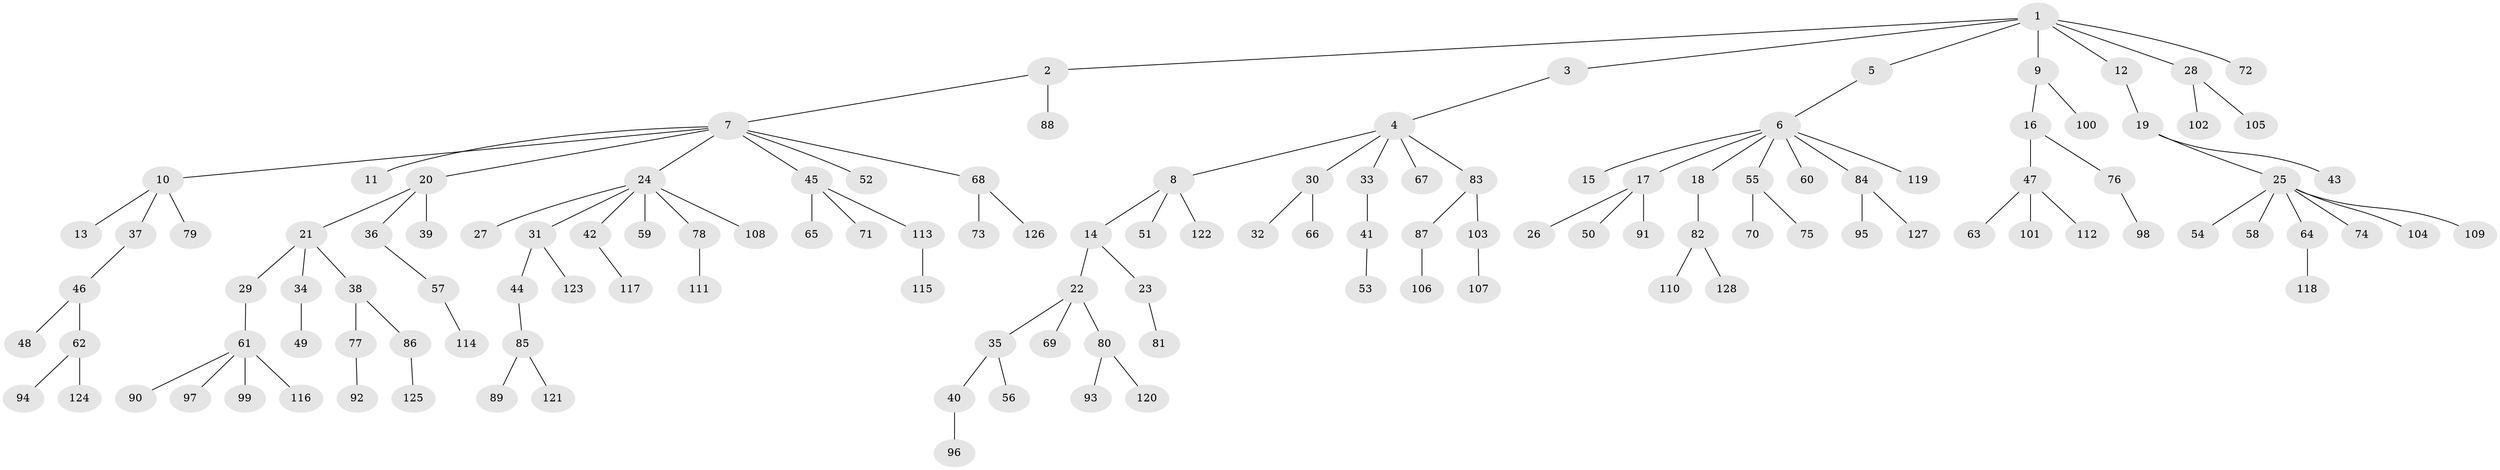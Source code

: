 // coarse degree distribution, {7: 0.03296703296703297, 2: 0.2087912087912088, 6: 0.03296703296703297, 10: 0.01098901098901099, 3: 0.12087912087912088, 4: 0.02197802197802198, 1: 0.5714285714285714}
// Generated by graph-tools (version 1.1) at 2025/52/02/27/25 19:52:12]
// undirected, 128 vertices, 127 edges
graph export_dot {
graph [start="1"]
  node [color=gray90,style=filled];
  1;
  2;
  3;
  4;
  5;
  6;
  7;
  8;
  9;
  10;
  11;
  12;
  13;
  14;
  15;
  16;
  17;
  18;
  19;
  20;
  21;
  22;
  23;
  24;
  25;
  26;
  27;
  28;
  29;
  30;
  31;
  32;
  33;
  34;
  35;
  36;
  37;
  38;
  39;
  40;
  41;
  42;
  43;
  44;
  45;
  46;
  47;
  48;
  49;
  50;
  51;
  52;
  53;
  54;
  55;
  56;
  57;
  58;
  59;
  60;
  61;
  62;
  63;
  64;
  65;
  66;
  67;
  68;
  69;
  70;
  71;
  72;
  73;
  74;
  75;
  76;
  77;
  78;
  79;
  80;
  81;
  82;
  83;
  84;
  85;
  86;
  87;
  88;
  89;
  90;
  91;
  92;
  93;
  94;
  95;
  96;
  97;
  98;
  99;
  100;
  101;
  102;
  103;
  104;
  105;
  106;
  107;
  108;
  109;
  110;
  111;
  112;
  113;
  114;
  115;
  116;
  117;
  118;
  119;
  120;
  121;
  122;
  123;
  124;
  125;
  126;
  127;
  128;
  1 -- 2;
  1 -- 3;
  1 -- 5;
  1 -- 9;
  1 -- 12;
  1 -- 28;
  1 -- 72;
  2 -- 7;
  2 -- 88;
  3 -- 4;
  4 -- 8;
  4 -- 30;
  4 -- 33;
  4 -- 67;
  4 -- 83;
  5 -- 6;
  6 -- 15;
  6 -- 17;
  6 -- 18;
  6 -- 55;
  6 -- 60;
  6 -- 84;
  6 -- 119;
  7 -- 10;
  7 -- 11;
  7 -- 20;
  7 -- 24;
  7 -- 45;
  7 -- 52;
  7 -- 68;
  8 -- 14;
  8 -- 51;
  8 -- 122;
  9 -- 16;
  9 -- 100;
  10 -- 13;
  10 -- 37;
  10 -- 79;
  12 -- 19;
  14 -- 22;
  14 -- 23;
  16 -- 47;
  16 -- 76;
  17 -- 26;
  17 -- 50;
  17 -- 91;
  18 -- 82;
  19 -- 25;
  19 -- 43;
  20 -- 21;
  20 -- 36;
  20 -- 39;
  21 -- 29;
  21 -- 34;
  21 -- 38;
  22 -- 35;
  22 -- 69;
  22 -- 80;
  23 -- 81;
  24 -- 27;
  24 -- 31;
  24 -- 42;
  24 -- 59;
  24 -- 78;
  24 -- 108;
  25 -- 54;
  25 -- 58;
  25 -- 64;
  25 -- 74;
  25 -- 104;
  25 -- 109;
  28 -- 102;
  28 -- 105;
  29 -- 61;
  30 -- 32;
  30 -- 66;
  31 -- 44;
  31 -- 123;
  33 -- 41;
  34 -- 49;
  35 -- 40;
  35 -- 56;
  36 -- 57;
  37 -- 46;
  38 -- 77;
  38 -- 86;
  40 -- 96;
  41 -- 53;
  42 -- 117;
  44 -- 85;
  45 -- 65;
  45 -- 71;
  45 -- 113;
  46 -- 48;
  46 -- 62;
  47 -- 63;
  47 -- 101;
  47 -- 112;
  55 -- 70;
  55 -- 75;
  57 -- 114;
  61 -- 90;
  61 -- 97;
  61 -- 99;
  61 -- 116;
  62 -- 94;
  62 -- 124;
  64 -- 118;
  68 -- 73;
  68 -- 126;
  76 -- 98;
  77 -- 92;
  78 -- 111;
  80 -- 93;
  80 -- 120;
  82 -- 110;
  82 -- 128;
  83 -- 87;
  83 -- 103;
  84 -- 95;
  84 -- 127;
  85 -- 89;
  85 -- 121;
  86 -- 125;
  87 -- 106;
  103 -- 107;
  113 -- 115;
}
